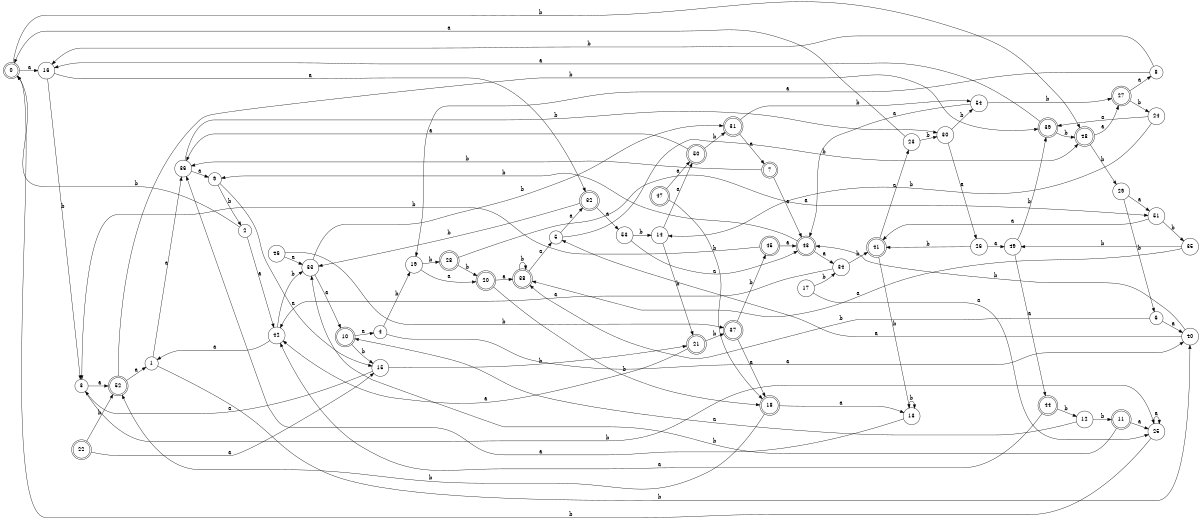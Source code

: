 digraph n44_4 {
__start0 [label="" shape="none"];

rankdir=LR;
size="8,5";

s0 [style="rounded,filled", color="black", fillcolor="white" shape="doublecircle", label="0"];
s1 [style="filled", color="black", fillcolor="white" shape="circle", label="1"];
s2 [style="filled", color="black", fillcolor="white" shape="circle", label="2"];
s3 [style="filled", color="black", fillcolor="white" shape="circle", label="3"];
s4 [style="filled", color="black", fillcolor="white" shape="circle", label="4"];
s5 [style="filled", color="black", fillcolor="white" shape="circle", label="5"];
s6 [style="filled", color="black", fillcolor="white" shape="circle", label="6"];
s7 [style="rounded,filled", color="black", fillcolor="white" shape="doublecircle", label="7"];
s8 [style="filled", color="black", fillcolor="white" shape="circle", label="8"];
s9 [style="filled", color="black", fillcolor="white" shape="circle", label="9"];
s10 [style="rounded,filled", color="black", fillcolor="white" shape="doublecircle", label="10"];
s11 [style="rounded,filled", color="black", fillcolor="white" shape="doublecircle", label="11"];
s12 [style="filled", color="black", fillcolor="white" shape="circle", label="12"];
s13 [style="filled", color="black", fillcolor="white" shape="circle", label="13"];
s14 [style="filled", color="black", fillcolor="white" shape="circle", label="14"];
s15 [style="filled", color="black", fillcolor="white" shape="circle", label="15"];
s16 [style="filled", color="black", fillcolor="white" shape="circle", label="16"];
s17 [style="filled", color="black", fillcolor="white" shape="circle", label="17"];
s18 [style="rounded,filled", color="black", fillcolor="white" shape="doublecircle", label="18"];
s19 [style="filled", color="black", fillcolor="white" shape="circle", label="19"];
s20 [style="rounded,filled", color="black", fillcolor="white" shape="doublecircle", label="20"];
s21 [style="rounded,filled", color="black", fillcolor="white" shape="doublecircle", label="21"];
s22 [style="rounded,filled", color="black", fillcolor="white" shape="doublecircle", label="22"];
s23 [style="filled", color="black", fillcolor="white" shape="circle", label="23"];
s24 [style="filled", color="black", fillcolor="white" shape="circle", label="24"];
s25 [style="filled", color="black", fillcolor="white" shape="circle", label="25"];
s26 [style="filled", color="black", fillcolor="white" shape="circle", label="26"];
s27 [style="rounded,filled", color="black", fillcolor="white" shape="doublecircle", label="27"];
s28 [style="rounded,filled", color="black", fillcolor="white" shape="doublecircle", label="28"];
s29 [style="filled", color="black", fillcolor="white" shape="circle", label="29"];
s30 [style="filled", color="black", fillcolor="white" shape="circle", label="30"];
s31 [style="rounded,filled", color="black", fillcolor="white" shape="doublecircle", label="31"];
s32 [style="rounded,filled", color="black", fillcolor="white" shape="doublecircle", label="32"];
s33 [style="filled", color="black", fillcolor="white" shape="circle", label="33"];
s34 [style="filled", color="black", fillcolor="white" shape="circle", label="34"];
s35 [style="filled", color="black", fillcolor="white" shape="circle", label="35"];
s36 [style="filled", color="black", fillcolor="white" shape="circle", label="36"];
s37 [style="rounded,filled", color="black", fillcolor="white" shape="doublecircle", label="37"];
s38 [style="rounded,filled", color="black", fillcolor="white" shape="doublecircle", label="38"];
s39 [style="rounded,filled", color="black", fillcolor="white" shape="doublecircle", label="39"];
s40 [style="filled", color="black", fillcolor="white" shape="circle", label="40"];
s41 [style="rounded,filled", color="black", fillcolor="white" shape="doublecircle", label="41"];
s42 [style="filled", color="black", fillcolor="white" shape="circle", label="42"];
s43 [style="rounded,filled", color="black", fillcolor="white" shape="doublecircle", label="43"];
s44 [style="rounded,filled", color="black", fillcolor="white" shape="doublecircle", label="44"];
s45 [style="rounded,filled", color="black", fillcolor="white" shape="doublecircle", label="45"];
s46 [style="filled", color="black", fillcolor="white" shape="circle", label="46"];
s47 [style="rounded,filled", color="black", fillcolor="white" shape="doublecircle", label="47"];
s48 [style="rounded,filled", color="black", fillcolor="white" shape="doublecircle", label="48"];
s49 [style="filled", color="black", fillcolor="white" shape="circle", label="49"];
s50 [style="rounded,filled", color="black", fillcolor="white" shape="doublecircle", label="50"];
s51 [style="filled", color="black", fillcolor="white" shape="circle", label="51"];
s52 [style="rounded,filled", color="black", fillcolor="white" shape="doublecircle", label="52"];
s53 [style="filled", color="black", fillcolor="white" shape="circle", label="53"];
s54 [style="filled", color="black", fillcolor="white" shape="circle", label="54"];
s0 -> s16 [label="a"];
s0 -> s48 [label="b"];
s1 -> s36 [label="a"];
s1 -> s40 [label="b"];
s2 -> s42 [label="a"];
s2 -> s0 [label="b"];
s3 -> s52 [label="a"];
s3 -> s25 [label="b"];
s4 -> s40 [label="a"];
s4 -> s19 [label="b"];
s5 -> s32 [label="a"];
s5 -> s48 [label="b"];
s6 -> s40 [label="a"];
s6 -> s38 [label="b"];
s7 -> s43 [label="a"];
s7 -> s36 [label="b"];
s8 -> s19 [label="a"];
s8 -> s16 [label="b"];
s9 -> s15 [label="a"];
s9 -> s2 [label="b"];
s10 -> s4 [label="a"];
s10 -> s15 [label="b"];
s11 -> s25 [label="a"];
s11 -> s33 [label="b"];
s12 -> s10 [label="a"];
s12 -> s11 [label="b"];
s13 -> s36 [label="a"];
s13 -> s13 [label="b"];
s14 -> s50 [label="a"];
s14 -> s21 [label="b"];
s15 -> s3 [label="a"];
s15 -> s21 [label="b"];
s16 -> s32 [label="a"];
s16 -> s3 [label="b"];
s17 -> s25 [label="a"];
s17 -> s34 [label="b"];
s18 -> s13 [label="a"];
s18 -> s52 [label="b"];
s19 -> s20 [label="a"];
s19 -> s28 [label="b"];
s20 -> s38 [label="a"];
s20 -> s18 [label="b"];
s21 -> s42 [label="a"];
s21 -> s37 [label="b"];
s22 -> s15 [label="a"];
s22 -> s52 [label="b"];
s23 -> s0 [label="a"];
s23 -> s30 [label="b"];
s24 -> s39 [label="a"];
s24 -> s14 [label="b"];
s25 -> s25 [label="a"];
s25 -> s0 [label="b"];
s26 -> s49 [label="a"];
s26 -> s41 [label="b"];
s27 -> s8 [label="a"];
s27 -> s24 [label="b"];
s28 -> s51 [label="a"];
s28 -> s20 [label="b"];
s29 -> s51 [label="a"];
s29 -> s6 [label="b"];
s30 -> s26 [label="a"];
s30 -> s54 [label="b"];
s31 -> s7 [label="a"];
s31 -> s54 [label="b"];
s32 -> s53 [label="a"];
s32 -> s33 [label="b"];
s33 -> s10 [label="a"];
s33 -> s31 [label="b"];
s34 -> s42 [label="a"];
s34 -> s41 [label="b"];
s35 -> s38 [label="a"];
s35 -> s49 [label="b"];
s36 -> s9 [label="a"];
s36 -> s30 [label="b"];
s37 -> s18 [label="a"];
s37 -> s45 [label="b"];
s38 -> s5 [label="a"];
s38 -> s38 [label="b"];
s39 -> s16 [label="a"];
s39 -> s48 [label="b"];
s40 -> s5 [label="a"];
s40 -> s43 [label="b"];
s41 -> s23 [label="a"];
s41 -> s13 [label="b"];
s42 -> s1 [label="a"];
s42 -> s33 [label="b"];
s43 -> s34 [label="a"];
s43 -> s9 [label="b"];
s44 -> s42 [label="a"];
s44 -> s12 [label="b"];
s45 -> s43 [label="a"];
s45 -> s3 [label="b"];
s46 -> s33 [label="a"];
s46 -> s37 [label="b"];
s47 -> s50 [label="a"];
s47 -> s18 [label="b"];
s48 -> s27 [label="a"];
s48 -> s29 [label="b"];
s49 -> s44 [label="a"];
s49 -> s39 [label="b"];
s50 -> s36 [label="a"];
s50 -> s31 [label="b"];
s51 -> s41 [label="a"];
s51 -> s35 [label="b"];
s52 -> s1 [label="a"];
s52 -> s39 [label="b"];
s53 -> s43 [label="a"];
s53 -> s14 [label="b"];
s54 -> s43 [label="a"];
s54 -> s27 [label="b"];

}